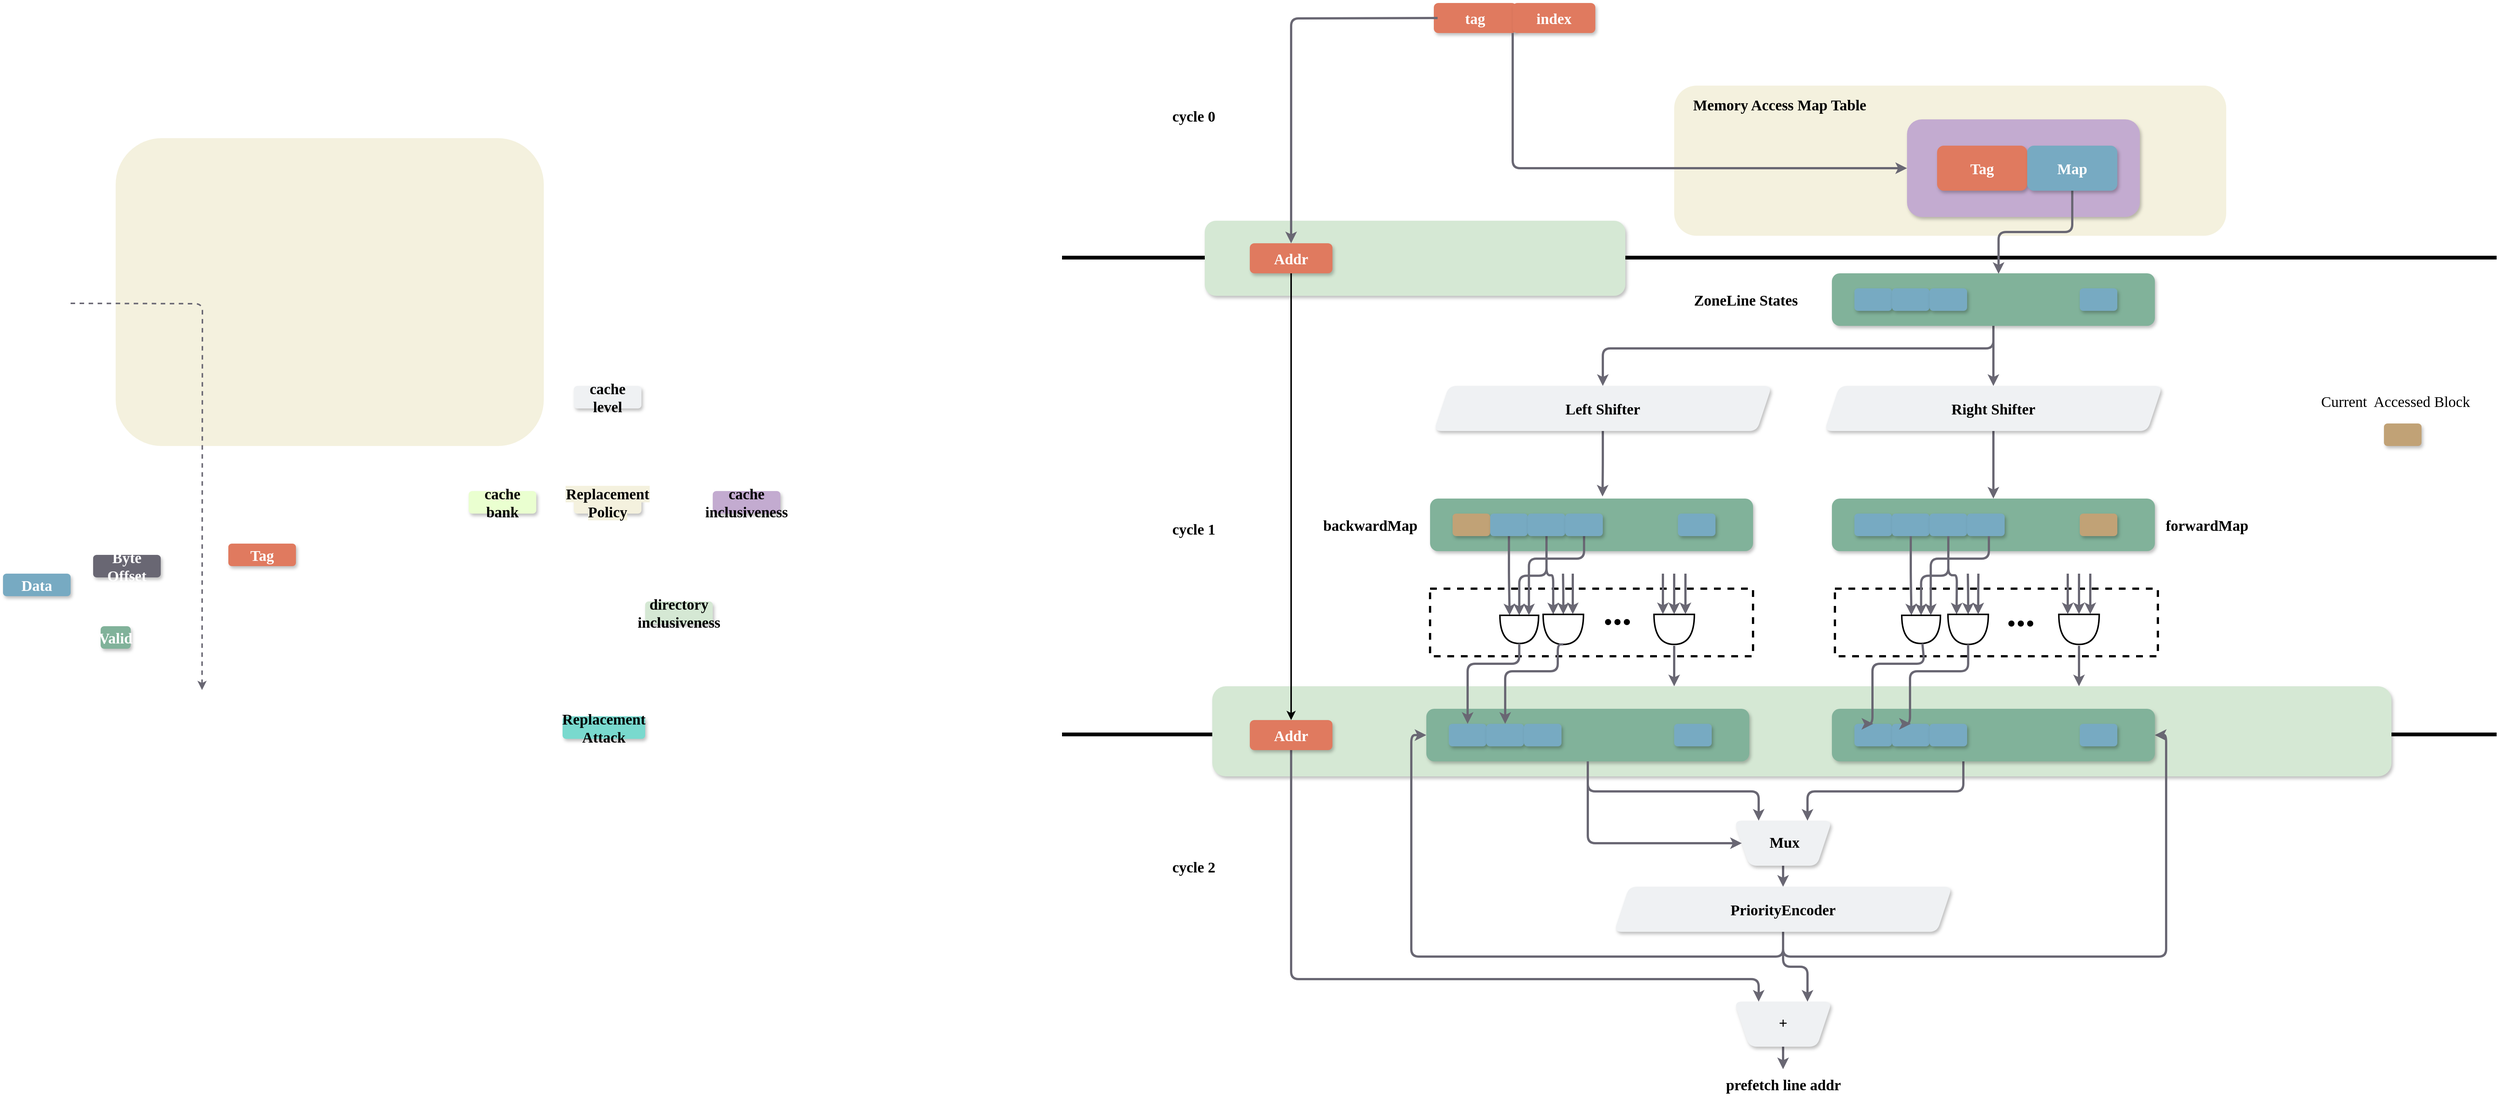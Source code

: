 <mxfile version="21.5.2" type="github">
  <diagram name="Page-1" id="qrJaefqJqWcOck06pkET">
    <mxGraphModel dx="5157" dy="1687" grid="1" gridSize="10" guides="1" tooltips="1" connect="1" arrows="1" fold="1" page="1" pageScale="1" pageWidth="850" pageHeight="1100" math="0" shadow="0">
      <root>
        <mxCell id="0" />
        <mxCell id="1" parent="0" />
        <mxCell id="Y9d2AtKNgh2TE14PhXuT-127" value="" style="whiteSpace=wrap;html=1;dashed=1;strokeWidth=3;fontFamily=Comic Sans MS;fontStyle=1;fontSize=20;" vertex="1" parent="1">
          <mxGeometry x="130" y="790" width="430" height="90" as="geometry" />
        </mxCell>
        <mxCell id="Y9d2AtKNgh2TE14PhXuT-106" value="" style="endArrow=none;html=1;rounded=0;strokeWidth=5;fontSize=20;fontFamily=Comic Sans MS;fontStyle=1" edge="1" parent="1">
          <mxGeometry width="50" height="50" relative="1" as="geometry">
            <mxPoint x="-360" y="984.17" as="sourcePoint" />
            <mxPoint x="1550" y="984.17" as="targetPoint" />
          </mxGeometry>
        </mxCell>
        <mxCell id="Y9d2AtKNgh2TE14PhXuT-105" value="" style="endArrow=none;html=1;rounded=0;strokeWidth=5;fontSize=20;fontFamily=Comic Sans MS;fontStyle=1" edge="1" parent="1">
          <mxGeometry width="50" height="50" relative="1" as="geometry">
            <mxPoint x="-360" y="349.17" as="sourcePoint" />
            <mxPoint x="1550" y="349.17" as="targetPoint" />
          </mxGeometry>
        </mxCell>
        <mxCell id="Y9d2AtKNgh2TE14PhXuT-96" value="" style="rounded=1;whiteSpace=wrap;html=1;strokeWidth=2;fontSize=20;fillColor=#D5E8D4;strokeColor=none;fontFamily=Comic Sans MS;shadow=1;glass=0;comic=0;gradientColor=none;fontStyle=1;" vertex="1" parent="1">
          <mxGeometry x="-160" y="920" width="1570" height="120" as="geometry" />
        </mxCell>
        <mxCell id="Y9d2AtKNgh2TE14PhXuT-81" value="" style="rounded=1;whiteSpace=wrap;html=1;strokeWidth=2;fontSize=20;fillColor=#D5E8D4;strokeColor=none;fontFamily=Comic Sans MS;shadow=1;glass=0;comic=0;gradientColor=none;fontStyle=1;" vertex="1" parent="1">
          <mxGeometry x="-170" y="300" width="560" height="100" as="geometry" />
        </mxCell>
        <mxCell id="Y9d2AtKNgh2TE14PhXuT-51" value="" style="whiteSpace=wrap;html=1;fontFamily=Comic Sans MS;strokeWidth=2;fillColor=#f4f1de;strokeColor=none;fontColor=#FFFFFF;rounded=1;shadow=0;glass=0;comic=0;gradientColor=none;fontSize=20;fontStyle=1" vertex="1" parent="1">
          <mxGeometry x="455" y="120" width="735" height="200" as="geometry" />
        </mxCell>
        <mxCell id="Y9d2AtKNgh2TE14PhXuT-1" value="tag" style="rounded=1;whiteSpace=wrap;html=1;fontFamily=Comic Sans MS;strokeWidth=2;fillColor=#e07a5f;strokeColor=none;fontColor=#FFFFFF;shadow=1;glass=0;comic=0;gradientColor=none;fontStyle=1;fontSize=20;" vertex="1" parent="1">
          <mxGeometry x="135" y="10" width="110" height="40" as="geometry" />
        </mxCell>
        <mxCell id="Y9d2AtKNgh2TE14PhXuT-12" style="edgeStyle=orthogonalEdgeStyle;rounded=1;orthogonalLoop=1;jettySize=auto;html=1;exitX=0;exitY=1;exitDx=0;exitDy=0;entryX=0;entryY=0.5;entryDx=0;entryDy=0;fontFamily=Comic Sans MS;strokeWidth=3;fontSize=20;strokeColor=#696773;fontStyle=1" edge="1" parent="1" source="Y9d2AtKNgh2TE14PhXuT-2" target="Y9d2AtKNgh2TE14PhXuT-3">
          <mxGeometry relative="1" as="geometry" />
        </mxCell>
        <mxCell id="Y9d2AtKNgh2TE14PhXuT-99" style="edgeStyle=orthogonalEdgeStyle;rounded=1;orthogonalLoop=1;jettySize=auto;html=1;entryX=0.5;entryY=0;entryDx=0;entryDy=0;strokeWidth=3;fontSize=20;strokeColor=#696773;fontFamily=Comic Sans MS;fontStyle=1" edge="1" parent="1" target="Y9d2AtKNgh2TE14PhXuT-97">
          <mxGeometry relative="1" as="geometry">
            <mxPoint x="140" y="30" as="sourcePoint" />
          </mxGeometry>
        </mxCell>
        <mxCell id="Y9d2AtKNgh2TE14PhXuT-2" value="index" style="rounded=1;whiteSpace=wrap;html=1;fontFamily=Comic Sans MS;strokeWidth=2;fillColor=#e07a5f;strokeColor=none;fontColor=#FFFFFF;shadow=1;glass=0;comic=0;gradientColor=none;fontStyle=1;fontSize=20;" vertex="1" parent="1">
          <mxGeometry x="240" y="10" width="110" height="40" as="geometry" />
        </mxCell>
        <mxCell id="Y9d2AtKNgh2TE14PhXuT-3" value="" style="rounded=1;whiteSpace=wrap;html=1;fontFamily=Comic Sans MS;strokeWidth=2;fontSize=20;fillColor=#C3ABD0;strokeColor=none;fontColor=default;shadow=1;glass=0;comic=0;gradientColor=none;fontStyle=1;" vertex="1" parent="1">
          <mxGeometry x="765" y="165" width="310" height="130" as="geometry" />
        </mxCell>
        <mxCell id="Y9d2AtKNgh2TE14PhXuT-4" value="Tag" style="whiteSpace=wrap;html=1;fontFamily=Comic Sans MS;strokeWidth=2;fillColor=#e07a5f;strokeColor=none;fontColor=#FFFFFF;rounded=1;shadow=1;glass=0;comic=0;gradientColor=none;fontStyle=1;fontSize=20;" vertex="1" parent="1">
          <mxGeometry x="805" y="200" width="120" height="60" as="geometry" />
        </mxCell>
        <mxCell id="Y9d2AtKNgh2TE14PhXuT-13" style="edgeStyle=orthogonalEdgeStyle;rounded=1;orthogonalLoop=1;jettySize=auto;html=1;exitX=0.5;exitY=1;exitDx=0;exitDy=0;entryX=0.516;entryY=0.01;entryDx=0;entryDy=0;entryPerimeter=0;fontFamily=Comic Sans MS;strokeWidth=3;fontSize=20;strokeColor=#696773;fontStyle=1" edge="1" parent="1" source="Y9d2AtKNgh2TE14PhXuT-5" target="Y9d2AtKNgh2TE14PhXuT-15">
          <mxGeometry relative="1" as="geometry">
            <mxPoint x="865" y="360" as="targetPoint" />
          </mxGeometry>
        </mxCell>
        <mxCell id="Y9d2AtKNgh2TE14PhXuT-85" style="edgeStyle=orthogonalEdgeStyle;rounded=1;orthogonalLoop=1;jettySize=auto;html=1;entryX=0.5;entryY=0;entryDx=0;entryDy=0;strokeWidth=3;fontSize=20;strokeColor=#696773;fontFamily=Comic Sans MS;fontStyle=1" edge="1" parent="1" source="Y9d2AtKNgh2TE14PhXuT-15" target="Y9d2AtKNgh2TE14PhXuT-84">
          <mxGeometry relative="1" as="geometry">
            <Array as="points">
              <mxPoint x="880" y="470" />
              <mxPoint x="360" y="470" />
            </Array>
          </mxGeometry>
        </mxCell>
        <mxCell id="Y9d2AtKNgh2TE14PhXuT-88" style="edgeStyle=orthogonalEdgeStyle;rounded=1;orthogonalLoop=1;jettySize=auto;html=1;strokeWidth=3;fontSize=20;strokeColor=#696773;fontFamily=Comic Sans MS;fontStyle=1" edge="1" parent="1" source="Y9d2AtKNgh2TE14PhXuT-15" target="Y9d2AtKNgh2TE14PhXuT-87">
          <mxGeometry relative="1" as="geometry" />
        </mxCell>
        <mxCell id="Y9d2AtKNgh2TE14PhXuT-15" value="" style="whiteSpace=wrap;html=1;rounded=1;fontFamily=Comic Sans MS;strokeWidth=2;fillColor=#81b29a;strokeColor=none;fontColor=#FFFFFF;shadow=1;glass=0;comic=0;gradientColor=none;fontStyle=1;fontSize=20;" vertex="1" parent="1">
          <mxGeometry x="665" y="370" width="430" height="70" as="geometry" />
        </mxCell>
        <mxCell id="Y9d2AtKNgh2TE14PhXuT-5" value="Map" style="whiteSpace=wrap;html=1;fontFamily=Comic Sans MS;strokeWidth=2;fillColor=#77aac2;strokeColor=none;fontColor=#FFFFFF;rounded=1;shadow=1;glass=0;comic=0;gradientColor=none;fontStyle=1;fontSize=20;" vertex="1" parent="1">
          <mxGeometry x="925" y="200" width="120" height="60" as="geometry" />
        </mxCell>
        <mxCell id="Y9d2AtKNgh2TE14PhXuT-7" value="" style="rounded=1;whiteSpace=wrap;html=1;fontFamily=Comic Sans MS;strokeWidth=2;fillColor=#77aac2;strokeColor=none;fontColor=#FFFFFF;shadow=1;glass=0;comic=0;gradientColor=none;fontStyle=1;fontSize=20;" vertex="1" parent="1">
          <mxGeometry x="695" y="390" width="50" height="30" as="geometry" />
        </mxCell>
        <mxCell id="Y9d2AtKNgh2TE14PhXuT-8" value="" style="rounded=1;whiteSpace=wrap;html=1;fontFamily=Comic Sans MS;strokeWidth=2;fillColor=#77aac2;strokeColor=none;fontColor=#FFFFFF;shadow=1;glass=0;comic=0;gradientColor=none;fontStyle=1;fontSize=20;" vertex="1" parent="1">
          <mxGeometry x="745" y="390" width="50" height="30" as="geometry" />
        </mxCell>
        <mxCell id="Y9d2AtKNgh2TE14PhXuT-9" value="" style="rounded=1;whiteSpace=wrap;html=1;fontFamily=Comic Sans MS;strokeWidth=2;fillColor=#77aac2;strokeColor=none;fontColor=#FFFFFF;shadow=1;glass=0;comic=0;gradientColor=none;fontStyle=1;fontSize=20;" vertex="1" parent="1">
          <mxGeometry x="795" y="390" width="50" height="30" as="geometry" />
        </mxCell>
        <mxCell id="Y9d2AtKNgh2TE14PhXuT-10" value="" style="rounded=1;whiteSpace=wrap;html=1;fontFamily=Comic Sans MS;strokeWidth=2;fillColor=#77aac2;strokeColor=none;fontColor=#FFFFFF;shadow=1;glass=0;comic=0;gradientColor=none;fontStyle=1;fontSize=20;" vertex="1" parent="1">
          <mxGeometry x="995" y="390" width="50" height="30" as="geometry" />
        </mxCell>
        <mxCell id="Y9d2AtKNgh2TE14PhXuT-17" value="&lt;span style=&quot;font-size: 20px;&quot;&gt;ZoneLine States&lt;/span&gt;" style="text;html=1;align=center;verticalAlign=middle;resizable=0;points=[];autosize=1;strokeColor=none;fillColor=none;fontFamily=Comic Sans MS;strokeWidth=2;fontSize=20;fontStyle=1" vertex="1" parent="1">
          <mxGeometry x="460" y="385" width="180" height="40" as="geometry" />
        </mxCell>
        <mxCell id="Y9d2AtKNgh2TE14PhXuT-18" value="" style="whiteSpace=wrap;html=1;rounded=1;fontFamily=Comic Sans MS;strokeWidth=2;fillColor=#81b29a;strokeColor=none;fontColor=#FFFFFF;shadow=1;glass=0;comic=0;gradientColor=none;fontStyle=1;fontSize=20;" vertex="1" parent="1">
          <mxGeometry x="130" y="670" width="430" height="70" as="geometry" />
        </mxCell>
        <mxCell id="Y9d2AtKNgh2TE14PhXuT-19" value="" style="rounded=1;whiteSpace=wrap;html=1;fontFamily=Comic Sans MS;strokeWidth=2;fillColor=#c1a276;strokeColor=none;fontColor=#FFFFFF;shadow=1;glass=0;comic=0;gradientColor=none;fontStyle=1;fontSize=20;" vertex="1" parent="1">
          <mxGeometry x="160" y="690" width="50" height="30" as="geometry" />
        </mxCell>
        <mxCell id="Y9d2AtKNgh2TE14PhXuT-33" style="edgeStyle=orthogonalEdgeStyle;rounded=1;orthogonalLoop=1;jettySize=auto;html=1;exitX=0.5;exitY=1;exitDx=0;exitDy=0;entryX=0;entryY=0.75;entryDx=0;entryDy=0;entryPerimeter=0;fontFamily=Comic Sans MS;strokeWidth=3;fontSize=20;strokeColor=#696773;fontStyle=1" edge="1" parent="1" source="Y9d2AtKNgh2TE14PhXuT-20" target="Y9d2AtKNgh2TE14PhXuT-31">
          <mxGeometry relative="1" as="geometry" />
        </mxCell>
        <mxCell id="Y9d2AtKNgh2TE14PhXuT-20" value="" style="rounded=1;whiteSpace=wrap;html=1;fontFamily=Comic Sans MS;strokeWidth=2;fillColor=#77aac2;strokeColor=none;fontColor=#FFFFFF;shadow=1;glass=0;comic=0;gradientColor=none;fontStyle=1;fontSize=20;" vertex="1" parent="1">
          <mxGeometry x="210" y="690" width="50" height="30" as="geometry" />
        </mxCell>
        <mxCell id="Y9d2AtKNgh2TE14PhXuT-34" style="edgeStyle=orthogonalEdgeStyle;rounded=1;orthogonalLoop=1;jettySize=auto;html=1;exitX=0.5;exitY=1;exitDx=0;exitDy=0;fontFamily=Comic Sans MS;strokeWidth=3;fontSize=20;strokeColor=#696773;fontStyle=1" edge="1" parent="1" source="Y9d2AtKNgh2TE14PhXuT-21" target="Y9d2AtKNgh2TE14PhXuT-31">
          <mxGeometry relative="1" as="geometry" />
        </mxCell>
        <mxCell id="Y9d2AtKNgh2TE14PhXuT-39" style="edgeStyle=orthogonalEdgeStyle;rounded=1;orthogonalLoop=1;jettySize=auto;html=1;entryX=0;entryY=0.75;entryDx=0;entryDy=0;entryPerimeter=0;fontFamily=Comic Sans MS;strokeWidth=3;fontSize=20;strokeColor=#696773;fontStyle=1" edge="1" parent="1" source="Y9d2AtKNgh2TE14PhXuT-21" target="Y9d2AtKNgh2TE14PhXuT-38">
          <mxGeometry relative="1" as="geometry" />
        </mxCell>
        <mxCell id="Y9d2AtKNgh2TE14PhXuT-21" value="" style="rounded=1;whiteSpace=wrap;html=1;fontFamily=Comic Sans MS;strokeWidth=2;fillColor=#77aac2;strokeColor=none;fontColor=#FFFFFF;shadow=1;glass=0;comic=0;gradientColor=none;fontStyle=1;fontSize=20;" vertex="1" parent="1">
          <mxGeometry x="260" y="690" width="50" height="30" as="geometry" />
        </mxCell>
        <mxCell id="Y9d2AtKNgh2TE14PhXuT-22" value="" style="rounded=1;whiteSpace=wrap;html=1;fontFamily=Comic Sans MS;strokeWidth=2;fillColor=#77aac2;strokeColor=none;fontColor=#FFFFFF;shadow=1;glass=0;comic=0;gradientColor=none;fontStyle=1;fontSize=20;" vertex="1" parent="1">
          <mxGeometry x="460" y="690" width="50" height="30" as="geometry" />
        </mxCell>
        <mxCell id="Y9d2AtKNgh2TE14PhXuT-31" value="" style="shape=or;whiteSpace=wrap;html=1;rotation=90;fontFamily=Comic Sans MS;strokeWidth=2;fontSize=20;fontStyle=1" vertex="1" parent="1">
          <mxGeometry x="230" y="818.5" width="37.5" height="51.5" as="geometry" />
        </mxCell>
        <mxCell id="Y9d2AtKNgh2TE14PhXuT-37" style="edgeStyle=orthogonalEdgeStyle;rounded=1;orthogonalLoop=1;jettySize=auto;html=1;entryX=0;entryY=0.25;entryDx=0;entryDy=0;entryPerimeter=0;exitX=0.5;exitY=1;exitDx=0;exitDy=0;fontFamily=Comic Sans MS;strokeWidth=3;fontSize=20;strokeColor=#696773;fontStyle=1" edge="1" parent="1" source="Y9d2AtKNgh2TE14PhXuT-35" target="Y9d2AtKNgh2TE14PhXuT-31">
          <mxGeometry relative="1" as="geometry">
            <Array as="points">
              <mxPoint x="335" y="750" />
              <mxPoint x="262" y="750" />
            </Array>
          </mxGeometry>
        </mxCell>
        <mxCell id="Y9d2AtKNgh2TE14PhXuT-35" value="" style="rounded=1;whiteSpace=wrap;html=1;fontFamily=Comic Sans MS;strokeWidth=2;fillColor=#77aac2;strokeColor=none;fontColor=#FFFFFF;shadow=1;glass=0;comic=0;gradientColor=none;fontStyle=1;fontSize=20;" vertex="1" parent="1">
          <mxGeometry x="310" y="690" width="50" height="30" as="geometry" />
        </mxCell>
        <mxCell id="Y9d2AtKNgh2TE14PhXuT-41" style="edgeStyle=orthogonalEdgeStyle;rounded=1;orthogonalLoop=1;jettySize=auto;html=1;exitX=0;exitY=0.5;exitDx=0;exitDy=0;exitPerimeter=0;startArrow=classic;startFill=1;endArrow=none;endFill=0;fontFamily=Comic Sans MS;strokeWidth=3;fontSize=20;strokeColor=#696773;fontStyle=1" edge="1" parent="1" source="Y9d2AtKNgh2TE14PhXuT-38">
          <mxGeometry relative="1" as="geometry">
            <mxPoint x="307" y="770" as="targetPoint" />
          </mxGeometry>
        </mxCell>
        <mxCell id="Y9d2AtKNgh2TE14PhXuT-93" style="edgeStyle=orthogonalEdgeStyle;rounded=1;orthogonalLoop=1;jettySize=auto;html=1;entryX=0.75;entryY=1;entryDx=0;entryDy=0;strokeWidth=3;fontSize=20;strokeColor=#696773;fontFamily=Comic Sans MS;fontStyle=1" edge="1" parent="1" source="Y9d2AtKNgh2TE14PhXuT-45" target="Y9d2AtKNgh2TE14PhXuT-92">
          <mxGeometry relative="1" as="geometry">
            <Array as="points">
              <mxPoint x="340" y="1060" />
              <mxPoint x="568" y="1060" />
            </Array>
          </mxGeometry>
        </mxCell>
        <mxCell id="Y9d2AtKNgh2TE14PhXuT-45" value="" style="whiteSpace=wrap;html=1;rounded=1;fontFamily=Comic Sans MS;strokeWidth=2;fillColor=#81b29a;strokeColor=none;fontColor=#FFFFFF;shadow=1;glass=0;comic=0;gradientColor=none;fontStyle=1;fontSize=20;" vertex="1" parent="1">
          <mxGeometry x="125" y="950" width="430" height="70" as="geometry" />
        </mxCell>
        <mxCell id="Y9d2AtKNgh2TE14PhXuT-46" value="" style="rounded=1;whiteSpace=wrap;html=1;fontFamily=Comic Sans MS;strokeWidth=2;fillColor=#77aac2;strokeColor=none;fontColor=#FFFFFF;shadow=1;glass=0;comic=0;gradientColor=none;fontStyle=1;fontSize=20;" vertex="1" parent="1">
          <mxGeometry x="155" y="970" width="50" height="30" as="geometry" />
        </mxCell>
        <mxCell id="Y9d2AtKNgh2TE14PhXuT-47" value="" style="rounded=1;whiteSpace=wrap;html=1;fontFamily=Comic Sans MS;strokeWidth=2;fillColor=#77aac2;strokeColor=none;fontColor=#FFFFFF;shadow=1;glass=0;comic=0;gradientColor=none;fontStyle=1;fontSize=20;" vertex="1" parent="1">
          <mxGeometry x="205" y="970" width="50" height="30" as="geometry" />
        </mxCell>
        <mxCell id="Y9d2AtKNgh2TE14PhXuT-48" value="" style="rounded=1;whiteSpace=wrap;html=1;fontFamily=Comic Sans MS;strokeWidth=2;fillColor=#77aac2;strokeColor=none;fontColor=#FFFFFF;shadow=1;glass=0;comic=0;gradientColor=none;fontStyle=1;fontSize=20;" vertex="1" parent="1">
          <mxGeometry x="255" y="970" width="50" height="30" as="geometry" />
        </mxCell>
        <mxCell id="Y9d2AtKNgh2TE14PhXuT-49" value="" style="rounded=1;whiteSpace=wrap;html=1;fontFamily=Comic Sans MS;strokeWidth=2;fillColor=#77aac2;strokeColor=none;fontColor=#FFFFFF;shadow=1;glass=0;comic=0;gradientColor=none;fontStyle=1;fontSize=20;" vertex="1" parent="1">
          <mxGeometry x="455" y="970" width="50" height="30" as="geometry" />
        </mxCell>
        <mxCell id="Y9d2AtKNgh2TE14PhXuT-52" value="&lt;font style=&quot;font-size: 20px;&quot;&gt;Memory Access Map Table&lt;/font&gt;" style="text;html=1;align=center;verticalAlign=middle;resizable=0;points=[];autosize=1;strokeColor=none;fillColor=none;fontFamily=Comic Sans MS;strokeWidth=2;fontSize=20;fontStyle=1" vertex="1" parent="1">
          <mxGeometry x="455" y="125" width="280" height="40" as="geometry" />
        </mxCell>
        <mxCell id="Y9d2AtKNgh2TE14PhXuT-58" style="edgeStyle=orthogonalEdgeStyle;rounded=1;orthogonalLoop=1;jettySize=auto;html=1;entryX=0.25;entryY=1;entryDx=0;entryDy=0;fontSize=20;strokeWidth=3;strokeColor=#696773;fontFamily=Comic Sans MS;fontStyle=1" edge="1" parent="1" source="Y9d2AtKNgh2TE14PhXuT-54" target="Y9d2AtKNgh2TE14PhXuT-56">
          <mxGeometry relative="1" as="geometry" />
        </mxCell>
        <mxCell id="Y9d2AtKNgh2TE14PhXuT-59" style="edgeStyle=orthogonalEdgeStyle;rounded=1;orthogonalLoop=1;jettySize=auto;html=1;entryX=0;entryY=0.5;entryDx=0;entryDy=0;fontSize=20;exitX=0.5;exitY=1;exitDx=0;exitDy=0;strokeWidth=3;strokeColor=#696773;fontFamily=Comic Sans MS;fontStyle=1" edge="1" parent="1" source="Y9d2AtKNgh2TE14PhXuT-54" target="Y9d2AtKNgh2TE14PhXuT-45">
          <mxGeometry relative="1" as="geometry">
            <Array as="points">
              <mxPoint x="600" y="1280" />
              <mxPoint x="105" y="1280" />
              <mxPoint x="105" y="985" />
            </Array>
          </mxGeometry>
        </mxCell>
        <mxCell id="Y9d2AtKNgh2TE14PhXuT-65" style="edgeStyle=orthogonalEdgeStyle;rounded=1;orthogonalLoop=1;jettySize=auto;html=1;entryX=1;entryY=0.5;entryDx=0;entryDy=0;fontSize=20;exitX=0.5;exitY=1;exitDx=0;exitDy=0;strokeWidth=3;strokeColor=#696773;fontFamily=Comic Sans MS;fontStyle=1" edge="1" parent="1" source="Y9d2AtKNgh2TE14PhXuT-54" target="Y9d2AtKNgh2TE14PhXuT-60">
          <mxGeometry relative="1" as="geometry">
            <Array as="points">
              <mxPoint x="600" y="1280" />
              <mxPoint x="1110" y="1280" />
              <mxPoint x="1110" y="985" />
            </Array>
          </mxGeometry>
        </mxCell>
        <mxCell id="Y9d2AtKNgh2TE14PhXuT-54" value="&lt;font color=&quot;#000000&quot; style=&quot;font-size: 20px;&quot;&gt;PriorityEncoder&lt;/font&gt;" style="shape=parallelogram;perimeter=parallelogramPerimeter;whiteSpace=wrap;html=1;fixedSize=1;fontSize=20;strokeWidth=2;fontFamily=Comic Sans MS;fillColor=#eff1f3;strokeColor=none;fontColor=#FFFFFF;rounded=1;shadow=1;glass=0;comic=0;gradientColor=none;fontStyle=1" vertex="1" parent="1">
          <mxGeometry x="375" y="1187" width="450" height="60" as="geometry" />
        </mxCell>
        <mxCell id="Y9d2AtKNgh2TE14PhXuT-102" style="edgeStyle=orthogonalEdgeStyle;rounded=1;orthogonalLoop=1;jettySize=auto;html=1;fontSize=20;strokeColor=#696773;strokeWidth=3;fontFamily=Comic Sans MS;fontStyle=1" edge="1" parent="1" source="Y9d2AtKNgh2TE14PhXuT-56">
          <mxGeometry relative="1" as="geometry">
            <mxPoint x="600.0" y="1430" as="targetPoint" />
          </mxGeometry>
        </mxCell>
        <mxCell id="Y9d2AtKNgh2TE14PhXuT-56" value="&lt;font color=&quot;#000000&quot; style=&quot;font-size: 20px;&quot;&gt;+&lt;/font&gt;" style="shape=trapezoid;perimeter=trapezoidPerimeter;whiteSpace=wrap;html=1;fixedSize=1;rotation=-180;fontSize=20;strokeWidth=2;fontFamily=Comic Sans MS;fillColor=#eff1f3;strokeColor=none;fontColor=#FFFFFF;rounded=1;shadow=1;glass=0;comic=0;gradientColor=none;fontStyle=1" vertex="1" parent="1">
          <mxGeometry x="535" y="1340" width="130" height="60" as="geometry" />
        </mxCell>
        <mxCell id="Y9d2AtKNgh2TE14PhXuT-94" style="edgeStyle=orthogonalEdgeStyle;rounded=1;orthogonalLoop=1;jettySize=auto;html=1;entryX=0.25;entryY=1;entryDx=0;entryDy=0;strokeWidth=3;fontSize=20;strokeColor=#696773;fontFamily=Comic Sans MS;fontStyle=1" edge="1" parent="1" source="Y9d2AtKNgh2TE14PhXuT-60" target="Y9d2AtKNgh2TE14PhXuT-92">
          <mxGeometry relative="1" as="geometry">
            <Array as="points">
              <mxPoint x="840" y="1060" />
              <mxPoint x="633" y="1060" />
            </Array>
          </mxGeometry>
        </mxCell>
        <mxCell id="Y9d2AtKNgh2TE14PhXuT-60" value="" style="whiteSpace=wrap;html=1;rounded=1;fontFamily=Comic Sans MS;strokeWidth=2;fillColor=#81b29a;strokeColor=none;fontColor=#FFFFFF;shadow=1;glass=0;comic=0;gradientColor=none;fontStyle=1;fontSize=20;" vertex="1" parent="1">
          <mxGeometry x="665" y="950" width="430" height="70" as="geometry" />
        </mxCell>
        <mxCell id="Y9d2AtKNgh2TE14PhXuT-61" value="" style="rounded=1;whiteSpace=wrap;html=1;fontFamily=Comic Sans MS;strokeWidth=2;fillColor=#77aac2;strokeColor=none;fontColor=#FFFFFF;shadow=1;glass=0;comic=0;gradientColor=none;fontStyle=1;fontSize=20;" vertex="1" parent="1">
          <mxGeometry x="695" y="970" width="50" height="30" as="geometry" />
        </mxCell>
        <mxCell id="Y9d2AtKNgh2TE14PhXuT-62" value="" style="rounded=1;whiteSpace=wrap;html=1;fontFamily=Comic Sans MS;strokeWidth=2;fillColor=#77aac2;strokeColor=none;fontColor=#FFFFFF;shadow=1;glass=0;comic=0;gradientColor=none;fontStyle=1;fontSize=20;" vertex="1" parent="1">
          <mxGeometry x="745" y="970" width="50" height="30" as="geometry" />
        </mxCell>
        <mxCell id="Y9d2AtKNgh2TE14PhXuT-63" value="" style="rounded=1;whiteSpace=wrap;html=1;fontFamily=Comic Sans MS;strokeWidth=2;fillColor=#77aac2;strokeColor=none;fontColor=#FFFFFF;shadow=1;glass=0;comic=0;gradientColor=none;fontStyle=1;fontSize=20;" vertex="1" parent="1">
          <mxGeometry x="795" y="970" width="50" height="30" as="geometry" />
        </mxCell>
        <mxCell id="Y9d2AtKNgh2TE14PhXuT-64" value="" style="rounded=1;whiteSpace=wrap;html=1;fontFamily=Comic Sans MS;strokeWidth=2;fillColor=#77aac2;strokeColor=none;fontColor=#FFFFFF;shadow=1;glass=0;comic=0;gradientColor=none;fontStyle=1;fontSize=20;" vertex="1" parent="1">
          <mxGeometry x="995" y="970" width="50" height="30" as="geometry" />
        </mxCell>
        <mxCell id="Y9d2AtKNgh2TE14PhXuT-66" value="" style="rounded=1;whiteSpace=wrap;html=1;strokeWidth=2;fillColor=#f4f1de;strokeColor=none;fontFamily=Comic Sans MS;fontColor=#FFFFFF;shadow=0;glass=0;comic=0;gradientColor=none;fontSize=20;fontStyle=1" vertex="1" parent="1">
          <mxGeometry x="-1620" y="190" width="570" height="410" as="geometry" />
        </mxCell>
        <mxCell id="Y9d2AtKNgh2TE14PhXuT-67" value="Valid" style="rounded=1;whiteSpace=wrap;html=1;strokeColor=none;shadow=1;glass=0;comic=0;gradientColor=none;fontFamily=Comic Sans MS;fontColor=#FFFFFF;fillColor=#81b29a;fontStyle=1;fontSize=20;strokeWidth=2;" vertex="1" parent="1">
          <mxGeometry x="-1640" y="840" width="40" height="30" as="geometry" />
        </mxCell>
        <mxCell id="Y9d2AtKNgh2TE14PhXuT-68" value="Data" style="rounded=1;whiteSpace=wrap;html=1;fillColor=#77aac2;strokeColor=none;shadow=1;glass=0;comic=0;gradientColor=none;fontFamily=Comic Sans MS;fontColor=#FFFFFF;fontStyle=1;fontSize=20;strokeWidth=2;" vertex="1" parent="1">
          <mxGeometry x="-1770" y="770" width="90" height="30" as="geometry" />
        </mxCell>
        <mxCell id="Y9d2AtKNgh2TE14PhXuT-69" value="Byte Offset" style="rounded=1;whiteSpace=wrap;html=1;fillColor=#696773;strokeColor=none;shadow=1;glass=0;comic=0;gradientColor=none;fontFamily=Comic Sans MS;fontColor=#FFFFFF;fontSize=20;strokeWidth=2;fontStyle=1" vertex="1" parent="1">
          <mxGeometry x="-1650" y="745" width="90" height="30" as="geometry" />
        </mxCell>
        <mxCell id="Y9d2AtKNgh2TE14PhXuT-70" value="Tag" style="rounded=1;whiteSpace=wrap;html=1;strokeColor=none;shadow=1;glass=0;comic=0;gradientColor=none;fontFamily=Comic Sans MS;fontColor=#FFFFFF;fillColor=#e07a5f;fontStyle=1;fontSize=20;strokeWidth=2;" vertex="1" parent="1">
          <mxGeometry x="-1470" y="730" width="90" height="30" as="geometry" />
        </mxCell>
        <mxCell id="Y9d2AtKNgh2TE14PhXuT-74" style="edgeStyle=orthogonalEdgeStyle;rounded=1;orthogonalLoop=1;jettySize=auto;html=1;exitX=1;exitY=0.5;exitDx=0;exitDy=0;fontFamily=Comic Sans MS;dashed=1;strokeColor=#696773;strokeWidth=2;fontSize=20;fontStyle=1" edge="1" parent="1">
          <mxGeometry relative="1" as="geometry">
            <mxPoint x="-1505" y="925" as="targetPoint" />
            <mxPoint x="-1680" y="410" as="sourcePoint" />
          </mxGeometry>
        </mxCell>
        <mxCell id="Y9d2AtKNgh2TE14PhXuT-75" value="" style="whiteSpace=wrap;html=1;rounded=1;fontFamily=Comic Sans MS;strokeWidth=2;fillColor=#81b29a;strokeColor=none;fontColor=#FFFFFF;shadow=1;glass=0;comic=0;gradientColor=none;fontStyle=1;fontSize=20;" vertex="1" parent="1">
          <mxGeometry x="665" y="670" width="430" height="70" as="geometry" />
        </mxCell>
        <mxCell id="Y9d2AtKNgh2TE14PhXuT-76" value="" style="rounded=1;whiteSpace=wrap;html=1;fontFamily=Comic Sans MS;strokeWidth=2;fillColor=#77aac2;strokeColor=none;fontColor=#FFFFFF;shadow=1;glass=0;comic=0;gradientColor=none;fontStyle=1;fontSize=20;" vertex="1" parent="1">
          <mxGeometry x="695" y="690" width="50" height="30" as="geometry" />
        </mxCell>
        <mxCell id="Y9d2AtKNgh2TE14PhXuT-77" value="" style="rounded=1;whiteSpace=wrap;html=1;fontFamily=Comic Sans MS;strokeWidth=2;fillColor=#77aac2;strokeColor=none;fontColor=#FFFFFF;shadow=1;glass=0;comic=0;gradientColor=none;fontStyle=1;fontSize=20;" vertex="1" parent="1">
          <mxGeometry x="745" y="690" width="50" height="30" as="geometry" />
        </mxCell>
        <mxCell id="Y9d2AtKNgh2TE14PhXuT-78" value="" style="rounded=1;whiteSpace=wrap;html=1;fontFamily=Comic Sans MS;strokeWidth=2;fillColor=#77aac2;strokeColor=none;fontColor=#FFFFFF;shadow=1;glass=0;comic=0;gradientColor=none;fontStyle=1;fontSize=20;" vertex="1" parent="1">
          <mxGeometry x="795" y="690" width="50" height="30" as="geometry" />
        </mxCell>
        <mxCell id="Y9d2AtKNgh2TE14PhXuT-79" value="" style="rounded=1;whiteSpace=wrap;html=1;fontFamily=Comic Sans MS;strokeWidth=2;fillColor=#c1a276;strokeColor=none;fontColor=#FFFFFF;shadow=1;glass=0;comic=0;gradientColor=none;fontStyle=1;fontSize=20;" vertex="1" parent="1">
          <mxGeometry x="995" y="690" width="50" height="30" as="geometry" />
        </mxCell>
        <mxCell id="Y9d2AtKNgh2TE14PhXuT-80" value="" style="rounded=1;whiteSpace=wrap;html=1;fontFamily=Comic Sans MS;strokeWidth=2;fillColor=#77aac2;strokeColor=none;fontColor=#FFFFFF;shadow=1;glass=0;comic=0;gradientColor=none;fontStyle=1;fontSize=20;" vertex="1" parent="1">
          <mxGeometry x="845" y="690" width="50" height="30" as="geometry" />
        </mxCell>
        <mxCell id="Y9d2AtKNgh2TE14PhXuT-101" style="edgeStyle=orthogonalEdgeStyle;rounded=1;orthogonalLoop=1;jettySize=auto;html=1;entryX=0.75;entryY=1;entryDx=0;entryDy=0;strokeWidth=3;fontSize=20;strokeColor=#696773;fontFamily=Comic Sans MS;fontStyle=1" edge="1" parent="1" source="Y9d2AtKNgh2TE14PhXuT-82" target="Y9d2AtKNgh2TE14PhXuT-56">
          <mxGeometry relative="1" as="geometry">
            <Array as="points">
              <mxPoint x="-55" y="1310" />
              <mxPoint x="568" y="1310" />
            </Array>
          </mxGeometry>
        </mxCell>
        <mxCell id="Y9d2AtKNgh2TE14PhXuT-82" value="Addr" style="rounded=1;whiteSpace=wrap;html=1;fontFamily=Comic Sans MS;strokeWidth=2;fillColor=#e07a5f;strokeColor=none;fontColor=#FFFFFF;shadow=1;glass=0;comic=0;gradientColor=none;fontStyle=1;fontSize=20;" vertex="1" parent="1">
          <mxGeometry x="-110" y="965" width="110" height="40" as="geometry" />
        </mxCell>
        <mxCell id="Y9d2AtKNgh2TE14PhXuT-86" style="edgeStyle=orthogonalEdgeStyle;rounded=1;orthogonalLoop=1;jettySize=auto;html=1;entryX=0.534;entryY=-0.039;entryDx=0;entryDy=0;entryPerimeter=0;strokeWidth=3;fontSize=20;strokeColor=#696773;fontFamily=Comic Sans MS;fontStyle=1" edge="1" parent="1" source="Y9d2AtKNgh2TE14PhXuT-84" target="Y9d2AtKNgh2TE14PhXuT-18">
          <mxGeometry relative="1" as="geometry" />
        </mxCell>
        <mxCell id="Y9d2AtKNgh2TE14PhXuT-84" value="&lt;font color=&quot;#000000&quot; style=&quot;font-size: 20px;&quot;&gt;&lt;span style=&quot;font-size: 20px;&quot;&gt;Left Shifter&lt;/span&gt;&lt;/font&gt;" style="shape=parallelogram;perimeter=parallelogramPerimeter;whiteSpace=wrap;html=1;fixedSize=1;fontSize=20;strokeWidth=2;fontFamily=Comic Sans MS;fillColor=#eff1f3;strokeColor=none;fontColor=#FFFFFF;rounded=1;shadow=1;glass=0;comic=0;gradientColor=none;fontStyle=1" vertex="1" parent="1">
          <mxGeometry x="135" y="520" width="450" height="60" as="geometry" />
        </mxCell>
        <mxCell id="Y9d2AtKNgh2TE14PhXuT-89" style="edgeStyle=orthogonalEdgeStyle;rounded=1;orthogonalLoop=1;jettySize=auto;html=1;entryX=0.5;entryY=0;entryDx=0;entryDy=0;strokeWidth=3;fontSize=20;strokeColor=#696773;fontFamily=Comic Sans MS;fontStyle=1" edge="1" parent="1" source="Y9d2AtKNgh2TE14PhXuT-87" target="Y9d2AtKNgh2TE14PhXuT-75">
          <mxGeometry relative="1" as="geometry" />
        </mxCell>
        <mxCell id="Y9d2AtKNgh2TE14PhXuT-87" value="&lt;font color=&quot;#000000&quot; style=&quot;font-size: 20px;&quot;&gt;&lt;span style=&quot;font-size: 20px;&quot;&gt;Right Shifter&lt;/span&gt;&lt;/font&gt;" style="shape=parallelogram;perimeter=parallelogramPerimeter;whiteSpace=wrap;html=1;fixedSize=1;fontSize=20;strokeWidth=2;fontFamily=Comic Sans MS;fillColor=#eff1f3;strokeColor=none;fontColor=#FFFFFF;rounded=1;shadow=1;glass=0;comic=0;gradientColor=none;fontStyle=1" vertex="1" parent="1">
          <mxGeometry x="655" y="520" width="450" height="60" as="geometry" />
        </mxCell>
        <mxCell id="Y9d2AtKNgh2TE14PhXuT-95" style="edgeStyle=orthogonalEdgeStyle;rounded=1;orthogonalLoop=1;jettySize=auto;html=1;strokeWidth=3;fontSize=20;strokeColor=#696773;fontFamily=Comic Sans MS;fontStyle=1" edge="1" parent="1" source="Y9d2AtKNgh2TE14PhXuT-92" target="Y9d2AtKNgh2TE14PhXuT-54">
          <mxGeometry relative="1" as="geometry" />
        </mxCell>
        <mxCell id="Y9d2AtKNgh2TE14PhXuT-92" value="" style="shape=trapezoid;perimeter=trapezoidPerimeter;whiteSpace=wrap;html=1;fixedSize=1;rotation=-180;fontSize=20;strokeWidth=2;fontFamily=Comic Sans MS;fillColor=#eff1f3;strokeColor=none;fontColor=#FFFFFF;rounded=1;shadow=1;glass=0;comic=0;gradientColor=none;verticalAlign=middle;horizontal=1;fontStyle=1" vertex="1" parent="1">
          <mxGeometry x="535" y="1099" width="130" height="60" as="geometry" />
        </mxCell>
        <mxCell id="Y9d2AtKNgh2TE14PhXuT-100" style="edgeStyle=orthogonalEdgeStyle;rounded=0;orthogonalLoop=1;jettySize=auto;html=1;strokeWidth=2;fontSize=20;fontFamily=Comic Sans MS;fontStyle=1" edge="1" parent="1" source="Y9d2AtKNgh2TE14PhXuT-97" target="Y9d2AtKNgh2TE14PhXuT-82">
          <mxGeometry relative="1" as="geometry" />
        </mxCell>
        <mxCell id="Y9d2AtKNgh2TE14PhXuT-97" value="Addr" style="rounded=1;whiteSpace=wrap;html=1;fontFamily=Comic Sans MS;strokeWidth=2;fillColor=#e07a5f;strokeColor=none;fontColor=#FFFFFF;shadow=1;glass=0;comic=0;gradientColor=none;fontStyle=1;fontSize=20;" vertex="1" parent="1">
          <mxGeometry x="-110" y="330" width="110" height="40" as="geometry" />
        </mxCell>
        <mxCell id="Y9d2AtKNgh2TE14PhXuT-103" value="prefetch line addr" style="text;html=1;align=center;verticalAlign=middle;resizable=0;points=[];autosize=1;strokeColor=none;fillColor=none;fontSize=20;fontFamily=Comic Sans MS;fontStyle=1" vertex="1" parent="1">
          <mxGeometry x="500" y="1430" width="200" height="40" as="geometry" />
        </mxCell>
        <mxCell id="Y9d2AtKNgh2TE14PhXuT-38" value="" style="shape=or;whiteSpace=wrap;html=1;rotation=90;fontFamily=Comic Sans MS;strokeWidth=2;fontSize=20;fontStyle=1" vertex="1" parent="1">
          <mxGeometry x="287.38" y="817.38" width="40" height="53.75" as="geometry" />
        </mxCell>
        <mxCell id="Y9d2AtKNgh2TE14PhXuT-90" style="edgeStyle=orthogonalEdgeStyle;rounded=1;orthogonalLoop=1;jettySize=auto;html=1;entryX=0.5;entryY=0;entryDx=0;entryDy=0;strokeWidth=3;fontSize=20;strokeColor=#696773;fontFamily=Comic Sans MS;fontStyle=1" edge="1" parent="1" source="Y9d2AtKNgh2TE14PhXuT-31" target="Y9d2AtKNgh2TE14PhXuT-46">
          <mxGeometry relative="1" as="geometry">
            <mxPoint x="285" y="880" as="sourcePoint" />
            <Array as="points">
              <mxPoint x="249" y="890" />
              <mxPoint x="180" y="890" />
            </Array>
          </mxGeometry>
        </mxCell>
        <mxCell id="Y9d2AtKNgh2TE14PhXuT-91" style="edgeStyle=orthogonalEdgeStyle;rounded=1;orthogonalLoop=1;jettySize=auto;html=1;entryX=0.5;entryY=0;entryDx=0;entryDy=0;strokeWidth=3;fontSize=20;strokeColor=#696773;exitX=1;exitY=0.5;exitDx=0;exitDy=0;exitPerimeter=0;fontFamily=Comic Sans MS;fontStyle=1" edge="1" parent="1" source="Y9d2AtKNgh2TE14PhXuT-38" target="Y9d2AtKNgh2TE14PhXuT-47">
          <mxGeometry relative="1" as="geometry">
            <mxPoint x="410" y="880" as="sourcePoint" />
            <Array as="points">
              <mxPoint x="300" y="864" />
              <mxPoint x="300" y="900" />
              <mxPoint x="230" y="900" />
            </Array>
          </mxGeometry>
        </mxCell>
        <mxCell id="Y9d2AtKNgh2TE14PhXuT-107" value="cycle 0" style="text;html=1;align=center;verticalAlign=middle;resizable=0;points=[];autosize=1;strokeColor=none;fillColor=none;fontSize=20;fontFamily=Comic Sans MS;fontStyle=1" vertex="1" parent="1">
          <mxGeometry x="-230" y="140" width="90" height="40" as="geometry" />
        </mxCell>
        <mxCell id="Y9d2AtKNgh2TE14PhXuT-108" value="cycle 1" style="text;html=1;align=center;verticalAlign=middle;resizable=0;points=[];autosize=1;strokeColor=none;fillColor=none;fontSize=20;fontFamily=Comic Sans MS;fontStyle=1" vertex="1" parent="1">
          <mxGeometry x="-230" y="690" width="90" height="40" as="geometry" />
        </mxCell>
        <mxCell id="Y9d2AtKNgh2TE14PhXuT-109" value="cycle 2" style="text;html=1;align=center;verticalAlign=middle;resizable=0;points=[];autosize=1;strokeColor=none;fillColor=none;fontSize=20;fontFamily=Comic Sans MS;fontStyle=1" vertex="1" parent="1">
          <mxGeometry x="-230" y="1140" width="90" height="40" as="geometry" />
        </mxCell>
        <mxCell id="Y9d2AtKNgh2TE14PhXuT-110" value="forwardMap" style="text;html=1;align=center;verticalAlign=middle;resizable=0;points=[];autosize=1;strokeColor=none;fillColor=none;fontSize=20;fontFamily=Comic Sans MS;fontStyle=1" vertex="1" parent="1">
          <mxGeometry x="1094" y="685" width="140" height="40" as="geometry" />
        </mxCell>
        <mxCell id="Y9d2AtKNgh2TE14PhXuT-111" value="backwardMap" style="text;html=1;align=center;verticalAlign=middle;resizable=0;points=[];autosize=1;strokeColor=none;fillColor=none;fontSize=20;fontFamily=Comic Sans MS;fontStyle=1" vertex="1" parent="1">
          <mxGeometry x="-25" y="685" width="150" height="40" as="geometry" />
        </mxCell>
        <mxCell id="Y9d2AtKNgh2TE14PhXuT-113" value="&lt;font color=&quot;#000000&quot; style=&quot;font-size: 20px;&quot;&gt;&lt;span style=&quot;font-size: 20px;&quot;&gt;cache bank&lt;/span&gt;&lt;/font&gt;" style="rounded=1;whiteSpace=wrap;html=1;shadow=1;glass=0;comic=0;gradientColor=none;fontFamily=Comic Sans MS;fontColor=#FFFFFF;fillColor=#eaffd0;fontStyle=1;strokeWidth=4;strokeColor=none;fontSize=20;" vertex="1" parent="1">
          <mxGeometry x="-1150" y="660" width="90" height="30" as="geometry" />
        </mxCell>
        <mxCell id="Y9d2AtKNgh2TE14PhXuT-114" value="&lt;font color=&quot;#000000&quot; style=&quot;font-size: 20px;&quot;&gt;&lt;span style=&quot;font-size: 20px;&quot;&gt;cache level&lt;/span&gt;&lt;/font&gt;" style="rounded=1;whiteSpace=wrap;html=1;fillColor=#eff1f3;strokeColor=none;shadow=1;glass=0;comic=0;gradientColor=none;fontFamily=Comic Sans MS;fontColor=#FFFFFF;fontSize=20;fontStyle=1" vertex="1" parent="1">
          <mxGeometry x="-1010" y="520" width="90" height="30" as="geometry" />
        </mxCell>
        <mxCell id="Y9d2AtKNgh2TE14PhXuT-115" value="&lt;font color=&quot;#000000&quot; style=&quot;font-size: 20px;&quot;&gt;&lt;span style=&quot;background-color: rgb(244, 241, 222); font-size: 20px;&quot;&gt;Replacement Policy&lt;/span&gt;&lt;/font&gt;" style="rounded=1;whiteSpace=wrap;html=1;strokeColor=none;shadow=1;glass=0;comic=0;gradientColor=none;fontFamily=Comic Sans MS;fontColor=#FFFFFF;fillColor=#F4F1DE;fontSize=20;fontStyle=1" vertex="1" parent="1">
          <mxGeometry x="-1010" y="660" width="90" height="30" as="geometry" />
        </mxCell>
        <mxCell id="Y9d2AtKNgh2TE14PhXuT-116" value="Replacement Attack" style="rounded=1;whiteSpace=wrap;html=1;fillColor=#79d9ce;strokeColor=none;shadow=1;glass=0;comic=0;gradientColor=none;fontFamily=Comic Sans MS;fontStyle=1;fontSize=20;" vertex="1" parent="1">
          <mxGeometry x="-1025" y="960" width="110" height="30" as="geometry" />
        </mxCell>
        <mxCell id="Y9d2AtKNgh2TE14PhXuT-117" value="cache inclusiveness" style="rounded=1;whiteSpace=wrap;html=1;strokeColor=none;shadow=1;glass=0;comic=0;gradientColor=none;fontFamily=Comic Sans MS;fontStyle=1;fillColor=#C3ABD0;fontSize=20;" vertex="1" parent="1">
          <mxGeometry x="-825" y="660" width="90" height="30" as="geometry" />
        </mxCell>
        <mxCell id="Y9d2AtKNgh2TE14PhXuT-118" value="directory inclusiveness" style="rounded=1;whiteSpace=wrap;html=1;strokeColor=none;shadow=1;glass=0;comic=0;gradientColor=none;fontFamily=Comic Sans MS;fontStyle=1;fillColor=#D5E8D4;fontSize=20;" vertex="1" parent="1">
          <mxGeometry x="-915" y="807" width="90" height="30" as="geometry" />
        </mxCell>
        <mxCell id="Y9d2AtKNgh2TE14PhXuT-119" value="&lt;span style=&quot;color: rgb(0, 0, 0); font-size: 20px; font-style: normal; font-variant-ligatures: normal; font-variant-caps: normal; letter-spacing: normal; orphans: 2; text-align: center; text-indent: 0px; text-transform: none; widows: 2; word-spacing: 0px; -webkit-text-stroke-width: 0px; text-decoration-thickness: initial; text-decoration-style: initial; text-decoration-color: initial; float: none; display: inline !important;&quot;&gt;Mux&lt;/span&gt;" style="text;whiteSpace=wrap;html=1;fontFamily=Comic Sans MS;fontStyle=1;fontSize=20;" vertex="1" parent="1">
          <mxGeometry x="580" y="1109" width="70" height="50" as="geometry" />
        </mxCell>
        <mxCell id="Y9d2AtKNgh2TE14PhXuT-121" value="" style="shape=or;whiteSpace=wrap;html=1;rotation=90;fontFamily=Comic Sans MS;strokeWidth=2;fontSize=20;fontStyle=1" vertex="1" parent="1">
          <mxGeometry x="435" y="817.38" width="40" height="53.75" as="geometry" />
        </mxCell>
        <mxCell id="Y9d2AtKNgh2TE14PhXuT-123" style="edgeStyle=orthogonalEdgeStyle;rounded=1;orthogonalLoop=1;jettySize=auto;html=1;exitX=0;exitY=0.5;exitDx=0;exitDy=0;exitPerimeter=0;startArrow=classic;startFill=1;endArrow=none;endFill=0;fontFamily=Comic Sans MS;strokeWidth=3;fontSize=20;strokeColor=#696773;fontStyle=1" edge="1" parent="1">
          <mxGeometry relative="1" as="geometry">
            <mxPoint x="470" y="770" as="targetPoint" />
            <mxPoint x="470" y="824" as="sourcePoint" />
          </mxGeometry>
        </mxCell>
        <mxCell id="Y9d2AtKNgh2TE14PhXuT-124" style="edgeStyle=orthogonalEdgeStyle;rounded=1;orthogonalLoop=1;jettySize=auto;html=1;exitX=0;exitY=0.5;exitDx=0;exitDy=0;exitPerimeter=0;startArrow=classic;startFill=1;endArrow=none;endFill=0;fontFamily=Comic Sans MS;strokeWidth=3;fontSize=20;strokeColor=#696773;fontStyle=1" edge="1" parent="1">
          <mxGeometry relative="1" as="geometry">
            <mxPoint x="455" y="770" as="targetPoint" />
            <mxPoint x="455" y="824" as="sourcePoint" />
          </mxGeometry>
        </mxCell>
        <mxCell id="Y9d2AtKNgh2TE14PhXuT-125" style="edgeStyle=orthogonalEdgeStyle;rounded=1;orthogonalLoop=1;jettySize=auto;html=1;exitX=0;exitY=0.5;exitDx=0;exitDy=0;exitPerimeter=0;startArrow=classic;startFill=1;endArrow=none;endFill=0;fontFamily=Comic Sans MS;strokeWidth=3;fontSize=20;strokeColor=#696773;fontStyle=1" edge="1" parent="1">
          <mxGeometry relative="1" as="geometry">
            <mxPoint x="440" y="770" as="targetPoint" />
            <mxPoint x="440" y="824" as="sourcePoint" />
          </mxGeometry>
        </mxCell>
        <mxCell id="Y9d2AtKNgh2TE14PhXuT-126" value="&lt;font style=&quot;font-size: 50px;&quot;&gt;...&lt;/font&gt;" style="text;html=1;align=center;verticalAlign=middle;resizable=0;points=[];autosize=1;strokeColor=none;fillColor=none;fontFamily=Comic Sans MS;fontStyle=1;fontSize=21;" vertex="1" parent="1">
          <mxGeometry x="334" y="785" width="90" height="70" as="geometry" />
        </mxCell>
        <mxCell id="Y9d2AtKNgh2TE14PhXuT-128" style="edgeStyle=orthogonalEdgeStyle;rounded=1;orthogonalLoop=1;jettySize=auto;html=1;exitX=0;exitY=0.5;exitDx=0;exitDy=0;exitPerimeter=0;startArrow=classic;startFill=1;endArrow=none;endFill=0;fontFamily=Comic Sans MS;strokeWidth=3;fontSize=20;strokeColor=#696773;fontStyle=1" edge="1" parent="1">
          <mxGeometry relative="1" as="geometry">
            <mxPoint x="455" y="866" as="targetPoint" />
            <mxPoint x="455" y="920" as="sourcePoint" />
          </mxGeometry>
        </mxCell>
        <mxCell id="Y9d2AtKNgh2TE14PhXuT-146" value="" style="whiteSpace=wrap;html=1;dashed=1;strokeWidth=3;fontFamily=Comic Sans MS;fontStyle=1;fontSize=20;" vertex="1" parent="1">
          <mxGeometry x="669" y="790" width="430" height="90" as="geometry" />
        </mxCell>
        <mxCell id="Y9d2AtKNgh2TE14PhXuT-147" style="edgeStyle=orthogonalEdgeStyle;rounded=1;orthogonalLoop=1;jettySize=auto;html=1;exitX=0.5;exitY=1;exitDx=0;exitDy=0;entryX=0;entryY=0.75;entryDx=0;entryDy=0;entryPerimeter=0;fontFamily=Comic Sans MS;strokeWidth=3;fontSize=20;strokeColor=#696773;fontStyle=1" edge="1" parent="1" target="Y9d2AtKNgh2TE14PhXuT-150" source="Y9d2AtKNgh2TE14PhXuT-77">
          <mxGeometry relative="1" as="geometry">
            <mxPoint x="774" y="720" as="sourcePoint" />
          </mxGeometry>
        </mxCell>
        <mxCell id="Y9d2AtKNgh2TE14PhXuT-148" style="edgeStyle=orthogonalEdgeStyle;rounded=1;orthogonalLoop=1;jettySize=auto;html=1;exitX=0.5;exitY=1;exitDx=0;exitDy=0;fontFamily=Comic Sans MS;strokeWidth=3;fontSize=20;strokeColor=#696773;fontStyle=1" edge="1" parent="1" target="Y9d2AtKNgh2TE14PhXuT-150" source="Y9d2AtKNgh2TE14PhXuT-78">
          <mxGeometry relative="1" as="geometry">
            <mxPoint x="824" y="720" as="sourcePoint" />
          </mxGeometry>
        </mxCell>
        <mxCell id="Y9d2AtKNgh2TE14PhXuT-149" style="edgeStyle=orthogonalEdgeStyle;rounded=1;orthogonalLoop=1;jettySize=auto;html=1;entryX=0;entryY=0.75;entryDx=0;entryDy=0;entryPerimeter=0;fontFamily=Comic Sans MS;strokeWidth=3;fontSize=20;strokeColor=#696773;exitX=0.5;exitY=1;exitDx=0;exitDy=0;fontStyle=1" edge="1" parent="1" source="Y9d2AtKNgh2TE14PhXuT-78">
          <mxGeometry relative="1" as="geometry">
            <mxPoint x="822" y="720" as="sourcePoint" />
            <mxPoint x="830.943" y="824.255" as="targetPoint" />
          </mxGeometry>
        </mxCell>
        <mxCell id="Y9d2AtKNgh2TE14PhXuT-150" value="" style="shape=or;whiteSpace=wrap;html=1;rotation=90;fontFamily=Comic Sans MS;strokeWidth=2;fontSize=20;fontStyle=1" vertex="1" parent="1">
          <mxGeometry x="765" y="818.5" width="37.5" height="51.5" as="geometry" />
        </mxCell>
        <mxCell id="Y9d2AtKNgh2TE14PhXuT-151" style="edgeStyle=orthogonalEdgeStyle;rounded=1;orthogonalLoop=1;jettySize=auto;html=1;entryX=0;entryY=0.25;entryDx=0;entryDy=0;entryPerimeter=0;exitX=0.5;exitY=1;exitDx=0;exitDy=0;fontFamily=Comic Sans MS;strokeWidth=3;fontSize=20;strokeColor=#696773;fontStyle=1" edge="1" parent="1" target="Y9d2AtKNgh2TE14PhXuT-150">
          <mxGeometry relative="1" as="geometry">
            <mxPoint x="874" y="720" as="sourcePoint" />
            <Array as="points">
              <mxPoint x="874" y="750" />
              <mxPoint x="797" y="750" />
            </Array>
          </mxGeometry>
        </mxCell>
        <mxCell id="Y9d2AtKNgh2TE14PhXuT-152" style="edgeStyle=orthogonalEdgeStyle;rounded=1;orthogonalLoop=1;jettySize=auto;html=1;exitX=0;exitY=0.5;exitDx=0;exitDy=0;exitPerimeter=0;startArrow=classic;startFill=1;endArrow=none;endFill=0;fontFamily=Comic Sans MS;strokeWidth=3;fontSize=20;strokeColor=#696773;fontStyle=1" edge="1" parent="1" source="Y9d2AtKNgh2TE14PhXuT-153">
          <mxGeometry relative="1" as="geometry">
            <mxPoint x="846" y="770" as="targetPoint" />
          </mxGeometry>
        </mxCell>
        <mxCell id="Y9d2AtKNgh2TE14PhXuT-153" value="" style="shape=or;whiteSpace=wrap;html=1;rotation=90;fontFamily=Comic Sans MS;strokeWidth=2;fontSize=20;fontStyle=1" vertex="1" parent="1">
          <mxGeometry x="826.38" y="817.38" width="40" height="53.75" as="geometry" />
        </mxCell>
        <mxCell id="Y9d2AtKNgh2TE14PhXuT-154" style="edgeStyle=orthogonalEdgeStyle;rounded=1;orthogonalLoop=1;jettySize=auto;html=1;entryX=0.5;entryY=0;entryDx=0;entryDy=0;strokeWidth=3;fontSize=20;strokeColor=#696773;fontFamily=Comic Sans MS;fontStyle=1" edge="1" parent="1" source="Y9d2AtKNgh2TE14PhXuT-150" target="Y9d2AtKNgh2TE14PhXuT-61">
          <mxGeometry relative="1" as="geometry">
            <mxPoint x="824" y="880" as="sourcePoint" />
            <mxPoint x="719" y="970" as="targetPoint" />
            <Array as="points">
              <mxPoint x="788" y="890" />
              <mxPoint x="719" y="890" />
              <mxPoint x="719" y="970" />
            </Array>
          </mxGeometry>
        </mxCell>
        <mxCell id="Y9d2AtKNgh2TE14PhXuT-155" style="edgeStyle=orthogonalEdgeStyle;rounded=1;orthogonalLoop=1;jettySize=auto;html=1;entryX=0.5;entryY=0;entryDx=0;entryDy=0;strokeWidth=3;fontSize=20;strokeColor=#696773;exitX=1;exitY=0.5;exitDx=0;exitDy=0;exitPerimeter=0;fontFamily=Comic Sans MS;fontStyle=1" edge="1" parent="1" source="Y9d2AtKNgh2TE14PhXuT-153" target="Y9d2AtKNgh2TE14PhXuT-62">
          <mxGeometry relative="1" as="geometry">
            <mxPoint x="949" y="880" as="sourcePoint" />
            <mxPoint x="769" y="970" as="targetPoint" />
            <Array as="points">
              <mxPoint x="846" y="900" />
              <mxPoint x="769" y="900" />
              <mxPoint x="769" y="970" />
            </Array>
          </mxGeometry>
        </mxCell>
        <mxCell id="Y9d2AtKNgh2TE14PhXuT-157" value="" style="shape=or;whiteSpace=wrap;html=1;rotation=90;fontFamily=Comic Sans MS;strokeWidth=2;fontSize=20;fontStyle=1" vertex="1" parent="1">
          <mxGeometry x="974" y="817.38" width="40" height="53.75" as="geometry" />
        </mxCell>
        <mxCell id="Y9d2AtKNgh2TE14PhXuT-158" style="edgeStyle=orthogonalEdgeStyle;rounded=1;orthogonalLoop=1;jettySize=auto;html=1;exitX=0;exitY=0.5;exitDx=0;exitDy=0;exitPerimeter=0;startArrow=classic;startFill=1;endArrow=none;endFill=0;fontFamily=Comic Sans MS;strokeWidth=3;fontSize=20;strokeColor=#696773;fontStyle=1" edge="1" parent="1">
          <mxGeometry relative="1" as="geometry">
            <mxPoint x="1009" y="770" as="targetPoint" />
            <mxPoint x="1009" y="824" as="sourcePoint" />
          </mxGeometry>
        </mxCell>
        <mxCell id="Y9d2AtKNgh2TE14PhXuT-159" style="edgeStyle=orthogonalEdgeStyle;rounded=1;orthogonalLoop=1;jettySize=auto;html=1;exitX=0;exitY=0.5;exitDx=0;exitDy=0;exitPerimeter=0;startArrow=classic;startFill=1;endArrow=none;endFill=0;fontFamily=Comic Sans MS;strokeWidth=3;fontSize=20;strokeColor=#696773;fontStyle=1" edge="1" parent="1">
          <mxGeometry relative="1" as="geometry">
            <mxPoint x="994" y="770" as="targetPoint" />
            <mxPoint x="994" y="824" as="sourcePoint" />
          </mxGeometry>
        </mxCell>
        <mxCell id="Y9d2AtKNgh2TE14PhXuT-160" style="edgeStyle=orthogonalEdgeStyle;rounded=1;orthogonalLoop=1;jettySize=auto;html=1;exitX=0;exitY=0.5;exitDx=0;exitDy=0;exitPerimeter=0;startArrow=classic;startFill=1;endArrow=none;endFill=0;fontFamily=Comic Sans MS;strokeWidth=3;fontSize=20;strokeColor=#696773;fontStyle=1" edge="1" parent="1">
          <mxGeometry relative="1" as="geometry">
            <mxPoint x="979" y="770" as="targetPoint" />
            <mxPoint x="979" y="824" as="sourcePoint" />
          </mxGeometry>
        </mxCell>
        <mxCell id="Y9d2AtKNgh2TE14PhXuT-161" value="..." style="text;html=1;align=center;verticalAlign=middle;resizable=0;points=[];autosize=1;strokeColor=none;fillColor=none;fontFamily=Comic Sans MS;fontStyle=1;fontSize=50;" vertex="1" parent="1">
          <mxGeometry x="871" y="787" width="90" height="70" as="geometry" />
        </mxCell>
        <mxCell id="Y9d2AtKNgh2TE14PhXuT-162" style="edgeStyle=orthogonalEdgeStyle;rounded=1;orthogonalLoop=1;jettySize=auto;html=1;exitX=0;exitY=0.5;exitDx=0;exitDy=0;exitPerimeter=0;startArrow=classic;startFill=1;endArrow=none;endFill=0;fontFamily=Comic Sans MS;strokeWidth=3;fontSize=20;strokeColor=#696773;fontStyle=1" edge="1" parent="1">
          <mxGeometry relative="1" as="geometry">
            <mxPoint x="994" y="866" as="targetPoint" />
            <mxPoint x="994" y="920" as="sourcePoint" />
          </mxGeometry>
        </mxCell>
        <mxCell id="Y9d2AtKNgh2TE14PhXuT-163" style="edgeStyle=orthogonalEdgeStyle;rounded=1;orthogonalLoop=1;jettySize=auto;html=1;exitX=0;exitY=0.25;exitDx=0;exitDy=0;exitPerimeter=0;startArrow=classic;startFill=1;endArrow=none;endFill=0;fontFamily=Comic Sans MS;strokeWidth=3;fontSize=20;strokeColor=#696773;fontStyle=1" edge="1" parent="1" source="Y9d2AtKNgh2TE14PhXuT-153">
          <mxGeometry relative="1" as="geometry">
            <mxPoint x="860" y="770" as="targetPoint" />
            <mxPoint x="860" y="824" as="sourcePoint" />
          </mxGeometry>
        </mxCell>
        <mxCell id="Y9d2AtKNgh2TE14PhXuT-166" style="edgeStyle=orthogonalEdgeStyle;rounded=1;orthogonalLoop=1;jettySize=auto;html=1;exitX=0;exitY=0.5;exitDx=0;exitDy=0;exitPerimeter=0;startArrow=classic;startFill=1;endArrow=none;endFill=0;fontFamily=Comic Sans MS;strokeWidth=3;fontSize=20;strokeColor=#696773;fontStyle=1" edge="1" parent="1">
          <mxGeometry relative="1" as="geometry">
            <mxPoint x="320" y="770" as="targetPoint" />
            <mxPoint x="320" y="824" as="sourcePoint" />
          </mxGeometry>
        </mxCell>
        <mxCell id="Y9d2AtKNgh2TE14PhXuT-168" style="edgeStyle=orthogonalEdgeStyle;rounded=1;orthogonalLoop=1;jettySize=auto;html=1;entryX=1;entryY=0.5;entryDx=0;entryDy=0;strokeWidth=3;fontSize=20;strokeColor=#696773;fontFamily=Comic Sans MS;fontStyle=1;exitX=0.5;exitY=1;exitDx=0;exitDy=0;" edge="1" parent="1" source="Y9d2AtKNgh2TE14PhXuT-45" target="Y9d2AtKNgh2TE14PhXuT-92">
          <mxGeometry relative="1" as="geometry">
            <mxPoint x="350" y="1030" as="sourcePoint" />
            <mxPoint x="578" y="1109" as="targetPoint" />
            <Array as="points">
              <mxPoint x="340" y="1129" />
            </Array>
          </mxGeometry>
        </mxCell>
        <mxCell id="Y9d2AtKNgh2TE14PhXuT-169" value="" style="rounded=1;whiteSpace=wrap;html=1;fontFamily=Comic Sans MS;strokeWidth=2;fillColor=#c1a276;strokeColor=none;fontColor=#FFFFFF;shadow=1;glass=0;comic=0;gradientColor=none;fontStyle=1;fontSize=20;" vertex="1" parent="1">
          <mxGeometry x="1400" y="570" width="50" height="30" as="geometry" />
        </mxCell>
        <mxCell id="Y9d2AtKNgh2TE14PhXuT-170" value="&lt;font style=&quot;font-size: 20px;&quot;&gt;Current&amp;nbsp; Accessed Block&lt;/font&gt;" style="text;html=1;align=center;verticalAlign=middle;resizable=0;points=[];autosize=1;strokeColor=none;fillColor=none;fontFamily=Comic Sans MS;" vertex="1" parent="1">
          <mxGeometry x="1290" y="520" width="250" height="40" as="geometry" />
        </mxCell>
      </root>
    </mxGraphModel>
  </diagram>
</mxfile>
